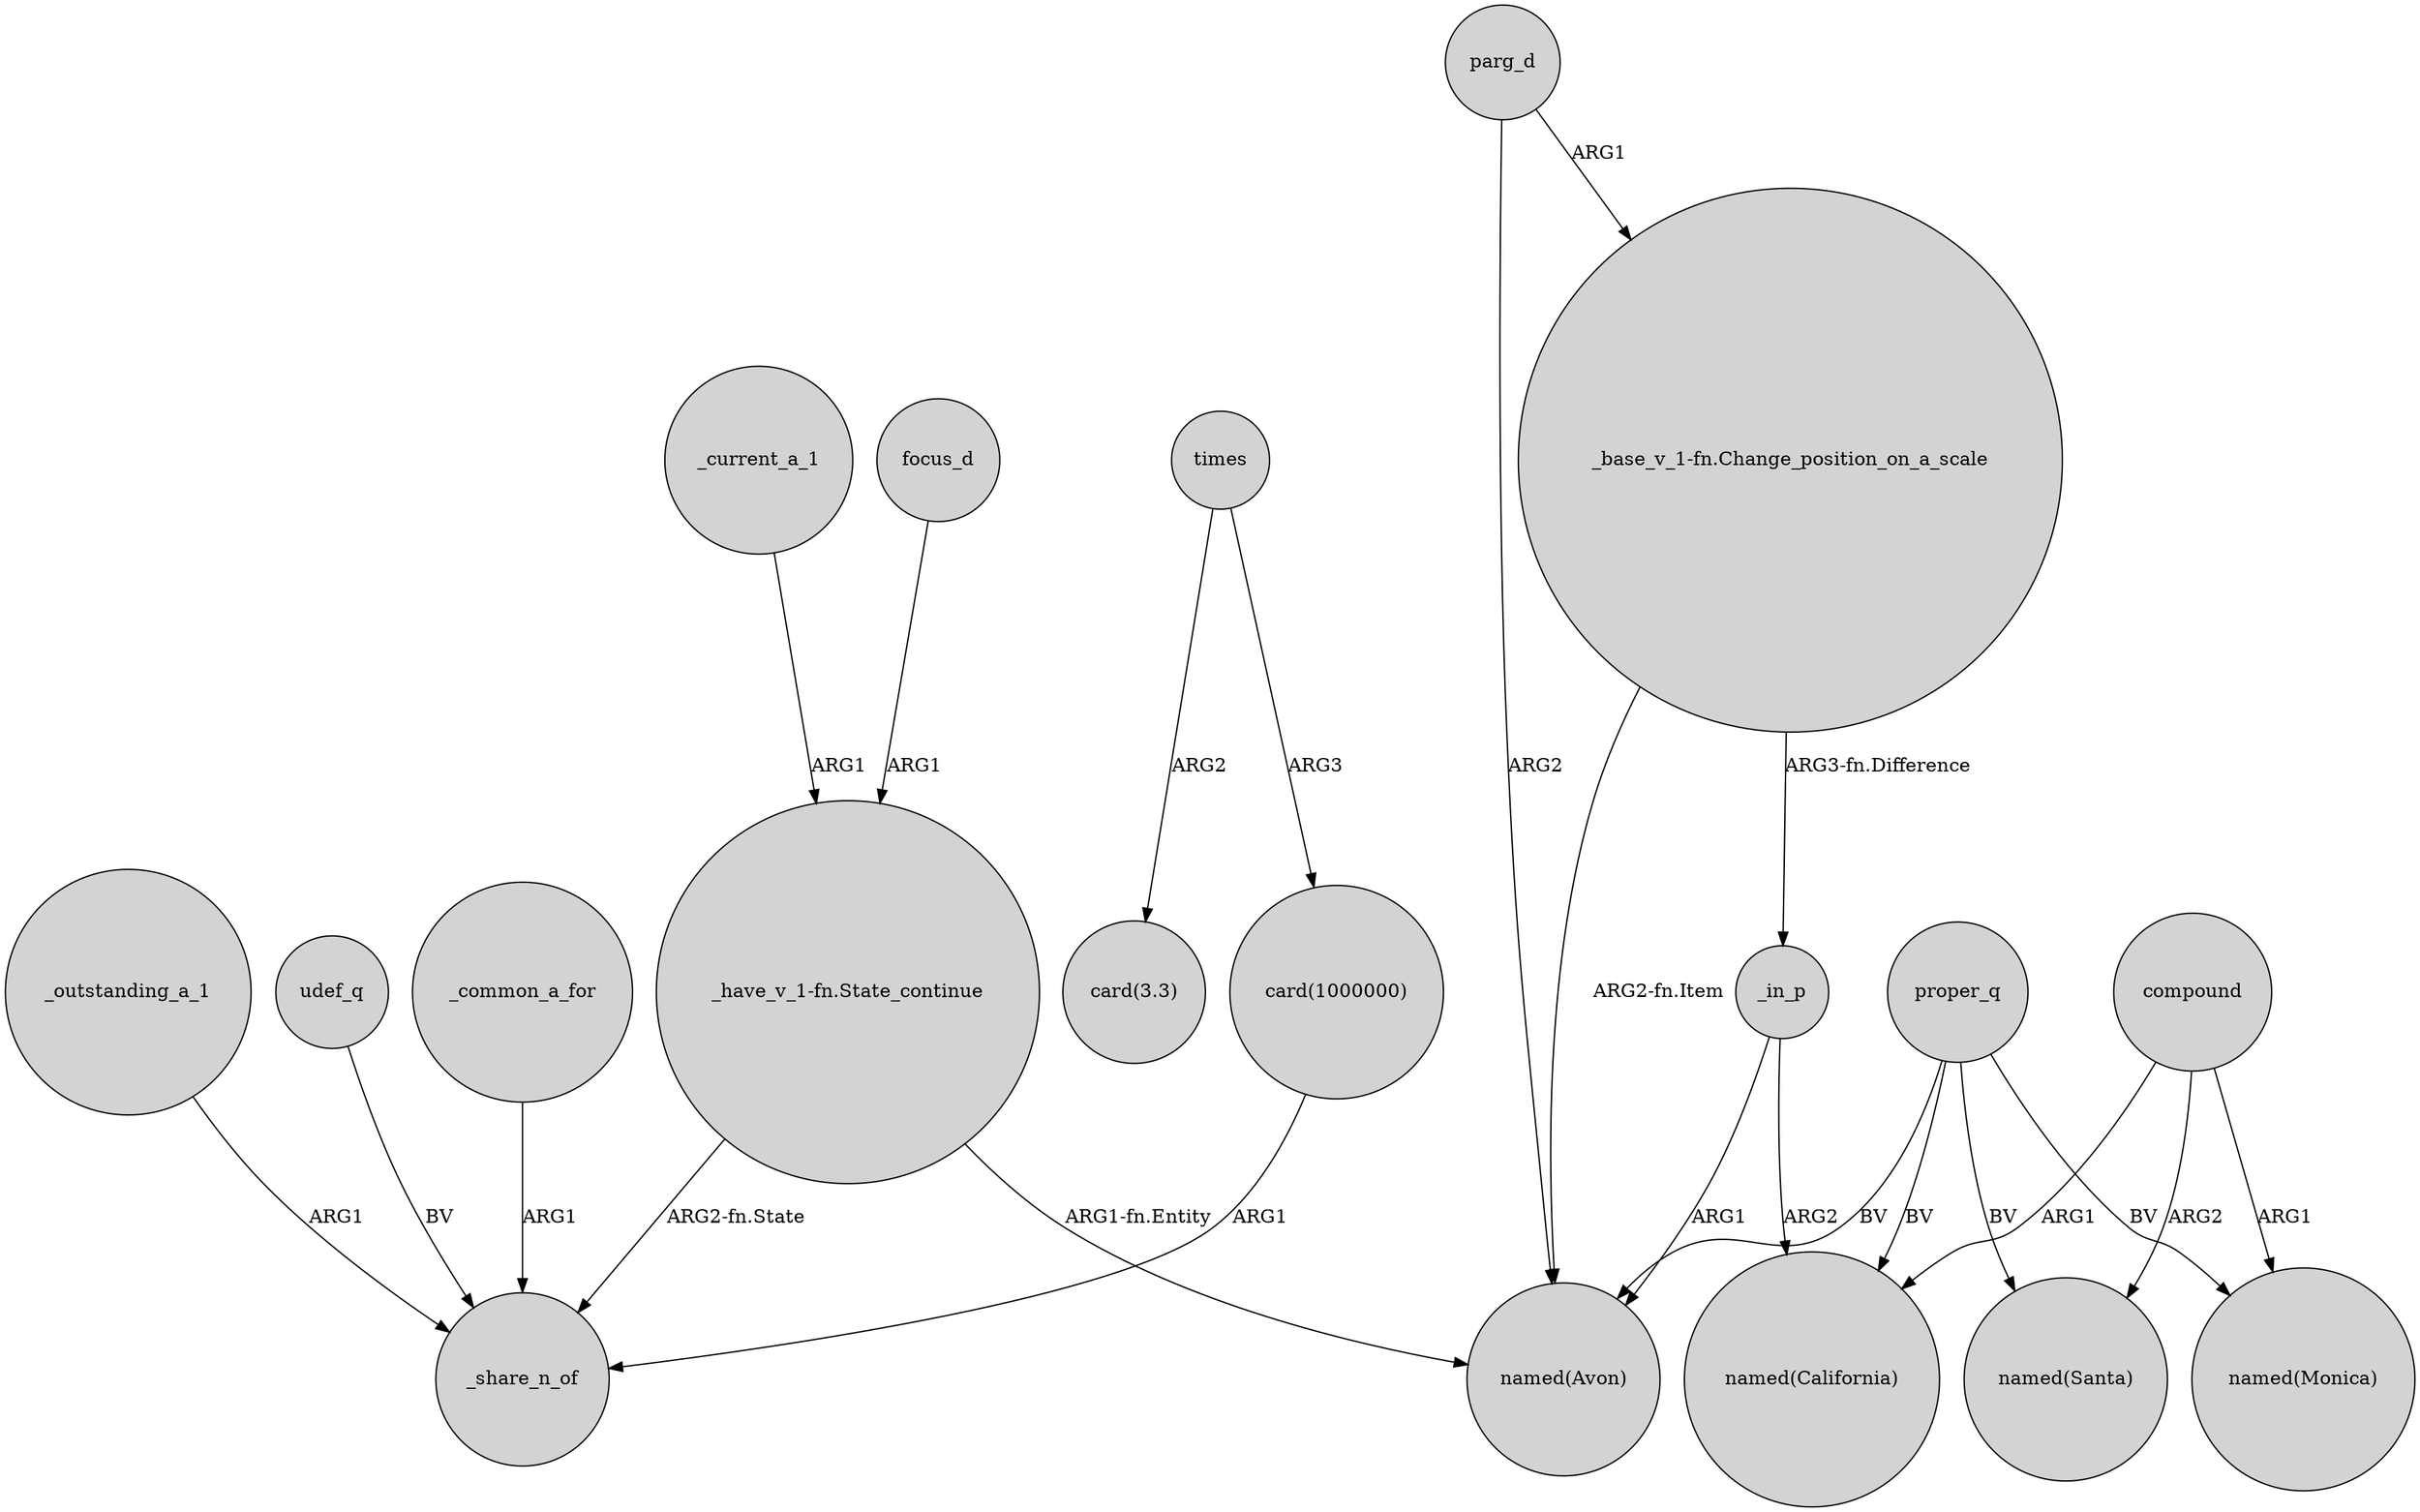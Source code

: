 digraph {
	node [shape=circle style=filled]
	"_have_v_1-fn.State_continue" -> _share_n_of [label="ARG2-fn.State"]
	proper_q -> "named(Monica)" [label=BV]
	compound -> "named(Monica)" [label=ARG1]
	_current_a_1 -> "_have_v_1-fn.State_continue" [label=ARG1]
	parg_d -> "_base_v_1-fn.Change_position_on_a_scale" [label=ARG1]
	proper_q -> "named(Avon)" [label=BV]
	times -> "card(1000000)" [label=ARG3]
	_common_a_for -> _share_n_of [label=ARG1]
	compound -> "named(Santa)" [label=ARG2]
	_outstanding_a_1 -> _share_n_of [label=ARG1]
	"_have_v_1-fn.State_continue" -> "named(Avon)" [label="ARG1-fn.Entity"]
	udef_q -> _share_n_of [label=BV]
	"_base_v_1-fn.Change_position_on_a_scale" -> "named(Avon)" [label="ARG2-fn.Item"]
	"card(1000000)" -> _share_n_of [label=ARG1]
	parg_d -> "named(Avon)" [label=ARG2]
	_in_p -> "named(Avon)" [label=ARG1]
	times -> "card(3.3)" [label=ARG2]
	compound -> "named(California)" [label=ARG1]
	proper_q -> "named(Santa)" [label=BV]
	proper_q -> "named(California)" [label=BV]
	_in_p -> "named(California)" [label=ARG2]
	"_base_v_1-fn.Change_position_on_a_scale" -> _in_p [label="ARG3-fn.Difference"]
	focus_d -> "_have_v_1-fn.State_continue" [label=ARG1]
}
